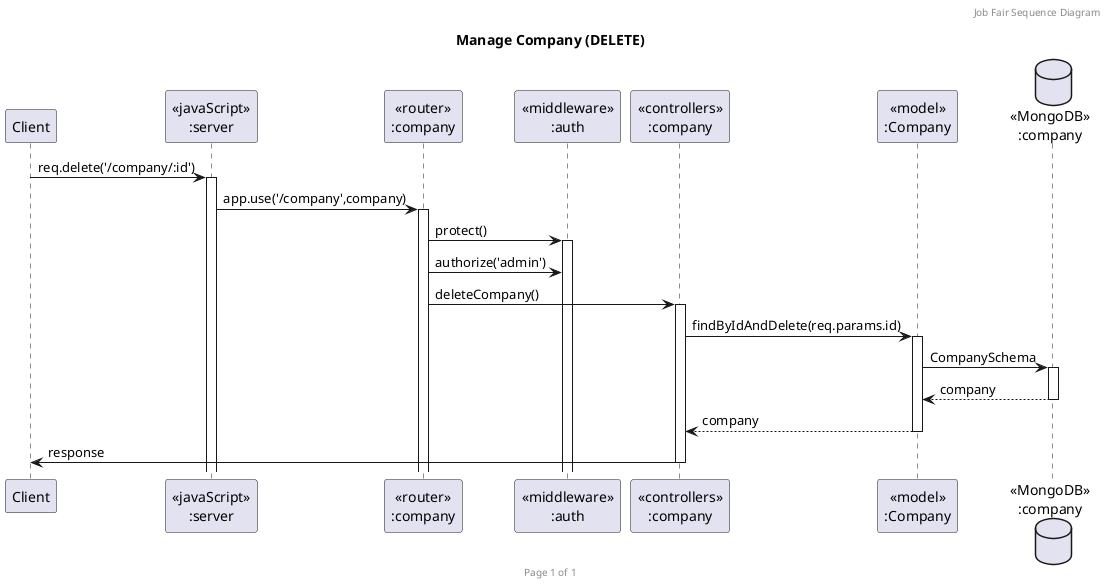 @startuml Manage Company (DELETE)

header Job Fair Sequence Diagram
footer Page %page% of %lastpage%
title "Manage Company (DELETE)"

participant "Client" as client
participant "<<javaScript>>\n:server" as server
participant "<<router>>\n:company" as routerCompany
participant "<<middleware>>\n:auth" as authMiddleware
participant "<<controllers>>\n:company" as controllersCompany
participant "<<model>>\n:Company" as modelCompany
database "<<MongoDB>>\n:company" as CompanyDatabase

client->server ++:req.delete('/company/:id')
server->routerCompany ++:app.use('/company',company)
routerCompany -> authMiddleware ++:protect()
routerCompany -> authMiddleware :authorize('admin')
routerCompany -> controllersCompany ++:deleteCompany()
controllersCompany->modelCompany ++:findByIdAndDelete(req.params.id)
modelCompany ->CompanyDatabase ++: CompanySchema
CompanyDatabase --> modelCompany --: company
controllersCompany <-- modelCompany --:company
controllersCompany->client --:response

@enduml

